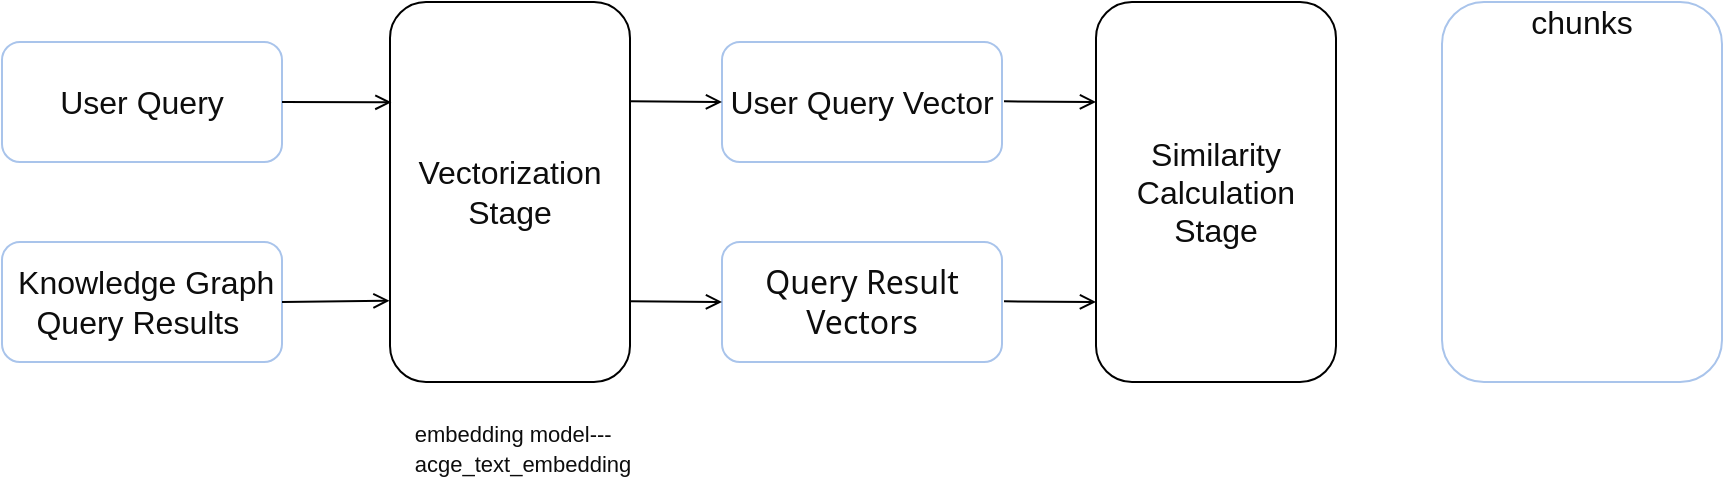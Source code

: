 <mxfile version="24.4.0" type="github">
  <diagram name="第 1 页" id="sEntNGsWxs7oB34xq_ht">
    <mxGraphModel dx="724" dy="360" grid="1" gridSize="10" guides="1" tooltips="1" connect="1" arrows="1" fold="1" page="1" pageScale="1" pageWidth="827" pageHeight="1169" math="0" shadow="0">
      <root>
        <mxCell id="0" />
        <mxCell id="1" parent="0" />
        <mxCell id="h-_IZO1CxU_5eUssk2QU-1" value="&lt;span style=&quot;border: 0px solid rgb(227, 227, 227); box-sizing: border-box; --tw-border-spacing-x: 0; --tw-border-spacing-y: 0; --tw-translate-x: 0; --tw-translate-y: 0; --tw-rotate: 0; --tw-skew-x: 0; --tw-skew-y: 0; --tw-scale-x: 1; --tw-scale-y: 1; --tw-pan-x: ; --tw-pan-y: ; --tw-pinch-zoom: ; --tw-scroll-snap-strictness: proximity; --tw-gradient-from-position: ; --tw-gradient-via-position: ; --tw-gradient-to-position: ; --tw-ordinal: ; --tw-slashed-zero: ; --tw-numeric-figure: ; --tw-numeric-spacing: ; --tw-numeric-fraction: ; --tw-ring-inset: ; --tw-ring-offset-width: 0px; --tw-ring-offset-color: #fff; --tw-ring-color: rgba(69,89,164,.5); --tw-ring-offset-shadow: 0 0 transparent; --tw-ring-shadow: 0 0 transparent; --tw-shadow: 0 0 transparent; --tw-shadow-colored: 0 0 transparent; --tw-blur: ; --tw-brightness: ; --tw-contrast: ; --tw-grayscale: ; --tw-hue-rotate: ; --tw-invert: ; --tw-saturate: ; --tw-sepia: ; --tw-drop-shadow: ; --tw-backdrop-blur: ; --tw-backdrop-brightness: ; --tw-backdrop-contrast: ; --tw-backdrop-grayscale: ; --tw-backdrop-hue-rotate: ; --tw-backdrop-invert: ; --tw-backdrop-opacity: ; --tw-backdrop-saturate: ; --tw-backdrop-sepia: ; --tw-contain-size: ; --tw-contain-layout: ; --tw-contain-paint: ; --tw-contain-style: ; color: rgb(13, 13, 13); font-size: 16px; text-align: left; white-space-collapse: preserve;&quot;&gt;&lt;font style=&quot;&quot; face=&quot;Helvetica&quot;&gt;User Query&lt;/font&gt;&lt;/span&gt;" style="rounded=1;whiteSpace=wrap;html=1;strokeColor=#A9C4EB;" vertex="1" parent="1">
          <mxGeometry x="160" y="100" width="140" height="60" as="geometry" />
        </mxCell>
        <mxCell id="h-_IZO1CxU_5eUssk2QU-2" value="&lt;span style=&quot;color: rgb(13, 13, 13); font-family: Söhne, ui-sans-serif, system-ui, -apple-system, &amp;quot;Segoe UI&amp;quot;, Roboto, Ubuntu, Cantarell, &amp;quot;Noto Sans&amp;quot;, sans-serif, &amp;quot;Helvetica Neue&amp;quot;, Arial, &amp;quot;Apple Color Emoji&amp;quot;, &amp;quot;Segoe UI Emoji&amp;quot;, &amp;quot;Segoe UI Symbol&amp;quot;, &amp;quot;Noto Color Emoji&amp;quot;; font-size: 16px; text-align: left; white-space-collapse: preserve;&quot;&gt; &lt;/span&gt;&lt;span style=&quot;border: 0px solid rgb(227, 227, 227); box-sizing: border-box; --tw-border-spacing-x: 0; --tw-border-spacing-y: 0; --tw-translate-x: 0; --tw-translate-y: 0; --tw-rotate: 0; --tw-skew-x: 0; --tw-skew-y: 0; --tw-scale-x: 1; --tw-scale-y: 1; --tw-pan-x: ; --tw-pan-y: ; --tw-pinch-zoom: ; --tw-scroll-snap-strictness: proximity; --tw-gradient-from-position: ; --tw-gradient-via-position: ; --tw-gradient-to-position: ; --tw-ordinal: ; --tw-slashed-zero: ; --tw-numeric-figure: ; --tw-numeric-spacing: ; --tw-numeric-fraction: ; --tw-ring-inset: ; --tw-ring-offset-width: 0px; --tw-ring-offset-color: #fff; --tw-ring-color: rgba(69,89,164,.5); --tw-ring-offset-shadow: 0 0 transparent; --tw-ring-shadow: 0 0 transparent; --tw-shadow: 0 0 transparent; --tw-shadow-colored: 0 0 transparent; --tw-blur: ; --tw-brightness: ; --tw-contrast: ; --tw-grayscale: ; --tw-hue-rotate: ; --tw-invert: ; --tw-saturate: ; --tw-sepia: ; --tw-drop-shadow: ; --tw-backdrop-blur: ; --tw-backdrop-brightness: ; --tw-backdrop-contrast: ; --tw-backdrop-grayscale: ; --tw-backdrop-hue-rotate: ; --tw-backdrop-invert: ; --tw-backdrop-opacity: ; --tw-backdrop-saturate: ; --tw-backdrop-sepia: ; --tw-contain-size: ; --tw-contain-layout: ; --tw-contain-paint: ; --tw-contain-style: ; color: rgb(13, 13, 13); font-size: 16px; text-align: left; white-space-collapse: preserve;&quot;&gt;&lt;font face=&quot;Helvetica&quot;&gt;Knowledge Graph Query Results&lt;/font&gt;&lt;/span&gt;&lt;span style=&quot;color: rgb(13, 13, 13); font-family: Söhne, ui-sans-serif, system-ui, -apple-system, &amp;quot;Segoe UI&amp;quot;, Roboto, Ubuntu, Cantarell, &amp;quot;Noto Sans&amp;quot;, sans-serif, &amp;quot;Helvetica Neue&amp;quot;, Arial, &amp;quot;Apple Color Emoji&amp;quot;, &amp;quot;Segoe UI Emoji&amp;quot;, &amp;quot;Segoe UI Symbol&amp;quot;, &amp;quot;Noto Color Emoji&amp;quot;; font-size: 16px; text-align: left; white-space-collapse: preserve;&quot;&gt; &lt;/span&gt;" style="rounded=1;whiteSpace=wrap;html=1;strokeColor=#A9C4EB;" vertex="1" parent="1">
          <mxGeometry x="160" y="200" width="140" height="60" as="geometry" />
        </mxCell>
        <mxCell id="h-_IZO1CxU_5eUssk2QU-3" value="&lt;span style=&quot;border: 0px solid rgb(227, 227, 227); box-sizing: border-box; --tw-border-spacing-x: 0; --tw-border-spacing-y: 0; --tw-translate-x: 0; --tw-translate-y: 0; --tw-rotate: 0; --tw-skew-x: 0; --tw-skew-y: 0; --tw-scale-x: 1; --tw-scale-y: 1; --tw-pan-x: ; --tw-pan-y: ; --tw-pinch-zoom: ; --tw-scroll-snap-strictness: proximity; --tw-gradient-from-position: ; --tw-gradient-via-position: ; --tw-gradient-to-position: ; --tw-ordinal: ; --tw-slashed-zero: ; --tw-numeric-figure: ; --tw-numeric-spacing: ; --tw-numeric-fraction: ; --tw-ring-inset: ; --tw-ring-offset-width: 0px; --tw-ring-offset-color: #fff; --tw-ring-color: rgba(69,89,164,.5); --tw-ring-offset-shadow: 0 0 transparent; --tw-ring-shadow: 0 0 transparent; --tw-shadow: 0 0 transparent; --tw-shadow-colored: 0 0 transparent; --tw-blur: ; --tw-brightness: ; --tw-contrast: ; --tw-grayscale: ; --tw-hue-rotate: ; --tw-invert: ; --tw-saturate: ; --tw-sepia: ; --tw-drop-shadow: ; --tw-backdrop-blur: ; --tw-backdrop-brightness: ; --tw-backdrop-contrast: ; --tw-backdrop-grayscale: ; --tw-backdrop-hue-rotate: ; --tw-backdrop-invert: ; --tw-backdrop-opacity: ; --tw-backdrop-saturate: ; --tw-backdrop-sepia: ; --tw-contain-size: ; --tw-contain-layout: ; --tw-contain-paint: ; --tw-contain-style: ; color: rgb(13, 13, 13); font-size: 16px; text-align: left; white-space-collapse: preserve; background-color: rgb(255, 255, 255);&quot;&gt;&lt;font style=&quot;&quot; face=&quot;Helvetica&quot;&gt;Vectorization Stage&lt;/font&gt;&lt;/span&gt;" style="rounded=1;whiteSpace=wrap;html=1;" vertex="1" parent="1">
          <mxGeometry x="354" y="80" width="120" height="190" as="geometry" />
        </mxCell>
        <mxCell id="h-_IZO1CxU_5eUssk2QU-4" value="&lt;div style=&quot;text-align: left;&quot;&gt;&lt;span style=&quot;background-color: initial; white-space: pre-wrap;&quot;&gt;&lt;font style=&quot;font-size: 11px;&quot; face=&quot;Helvetica&quot; color=&quot;#0d0d0d&quot;&gt;embedding model---acge_text_embedding&lt;/font&gt;&lt;/span&gt;&lt;/div&gt;" style="text;html=1;align=center;verticalAlign=middle;resizable=0;points=[];autosize=1;strokeColor=none;fillColor=none;" vertex="1" parent="1">
          <mxGeometry x="305" y="288" width="230" height="30" as="geometry" />
        </mxCell>
        <mxCell id="h-_IZO1CxU_5eUssk2QU-5" value="" style="endArrow=open;html=1;rounded=0;endFill=0;exitX=1;exitY=0.5;exitDx=0;exitDy=0;entryX=0.006;entryY=0.264;entryDx=0;entryDy=0;entryPerimeter=0;" edge="1" parent="1" source="h-_IZO1CxU_5eUssk2QU-1" target="h-_IZO1CxU_5eUssk2QU-3">
          <mxGeometry width="50" height="50" relative="1" as="geometry">
            <mxPoint x="270" y="120" as="sourcePoint" />
            <mxPoint x="330" y="140" as="targetPoint" />
          </mxGeometry>
        </mxCell>
        <mxCell id="h-_IZO1CxU_5eUssk2QU-6" value="" style="endArrow=open;html=1;rounded=0;endFill=0;exitX=1;exitY=0.5;exitDx=0;exitDy=0;entryX=-0.002;entryY=0.786;entryDx=0;entryDy=0;entryPerimeter=0;" edge="1" parent="1" source="h-_IZO1CxU_5eUssk2QU-2" target="h-_IZO1CxU_5eUssk2QU-3">
          <mxGeometry width="50" height="50" relative="1" as="geometry">
            <mxPoint x="290" y="140" as="sourcePoint" />
            <mxPoint x="365" y="140" as="targetPoint" />
          </mxGeometry>
        </mxCell>
        <mxCell id="h-_IZO1CxU_5eUssk2QU-7" value="&lt;font color=&quot;#0d0d0d&quot;&gt;&lt;span style=&quot;font-size: 16px; white-space-collapse: preserve;&quot;&gt;User Query Vector&lt;/span&gt;&lt;/font&gt;" style="rounded=1;whiteSpace=wrap;html=1;strokeColor=#A9C4EB;" vertex="1" parent="1">
          <mxGeometry x="520" y="100" width="140" height="60" as="geometry" />
        </mxCell>
        <mxCell id="h-_IZO1CxU_5eUssk2QU-8" value="&lt;div style=&quot;&quot;&gt;&lt;span style=&quot;background-color: initial; font-size: 16px; white-space-collapse: preserve;&quot;&gt;&lt;font face=&quot;Söhne, ui-sans-serif, system-ui, -apple-system, Segoe UI, Roboto, Ubuntu, Cantarell, Noto Sans, sans-serif, Helvetica Neue, Arial, Apple Color Emoji, Segoe UI Emoji, Segoe UI Symbol, Noto Color Emoji&quot; color=&quot;#0d0d0d&quot;&gt;Query Result Vectors&lt;/font&gt;&lt;/span&gt;&lt;/div&gt;" style="rounded=1;whiteSpace=wrap;html=1;strokeColor=#A9C4EB;align=center;" vertex="1" parent="1">
          <mxGeometry x="520" y="200" width="140" height="60" as="geometry" />
        </mxCell>
        <mxCell id="h-_IZO1CxU_5eUssk2QU-9" value="" style="endArrow=open;html=1;rounded=0;endFill=0;exitX=1;exitY=0.5;exitDx=0;exitDy=0;" edge="1" parent="1">
          <mxGeometry width="50" height="50" relative="1" as="geometry">
            <mxPoint x="474" y="129.66" as="sourcePoint" />
            <mxPoint x="520" y="130" as="targetPoint" />
          </mxGeometry>
        </mxCell>
        <mxCell id="h-_IZO1CxU_5eUssk2QU-10" value="" style="endArrow=open;html=1;rounded=0;endFill=0;exitX=1;exitY=0.5;exitDx=0;exitDy=0;" edge="1" parent="1">
          <mxGeometry width="50" height="50" relative="1" as="geometry">
            <mxPoint x="474" y="229.66" as="sourcePoint" />
            <mxPoint x="520" y="230" as="targetPoint" />
          </mxGeometry>
        </mxCell>
        <mxCell id="h-_IZO1CxU_5eUssk2QU-11" value="&lt;div style=&quot;&quot;&gt;&lt;span style=&quot;background-color: initial; font-size: 16px; white-space-collapse: preserve;&quot;&gt;&lt;font color=&quot;#0d0d0d&quot;&gt;Similarity Calculation Stage&lt;/font&gt;&lt;/span&gt;&lt;/div&gt;" style="rounded=1;whiteSpace=wrap;html=1;align=center;" vertex="1" parent="1">
          <mxGeometry x="707" y="80" width="120" height="190" as="geometry" />
        </mxCell>
        <mxCell id="h-_IZO1CxU_5eUssk2QU-12" value="" style="endArrow=open;html=1;rounded=0;endFill=0;exitX=1;exitY=0.5;exitDx=0;exitDy=0;" edge="1" parent="1">
          <mxGeometry width="50" height="50" relative="1" as="geometry">
            <mxPoint x="661" y="129.66" as="sourcePoint" />
            <mxPoint x="707" y="130" as="targetPoint" />
          </mxGeometry>
        </mxCell>
        <mxCell id="h-_IZO1CxU_5eUssk2QU-13" value="" style="endArrow=open;html=1;rounded=0;endFill=0;exitX=1;exitY=0.5;exitDx=0;exitDy=0;" edge="1" parent="1">
          <mxGeometry width="50" height="50" relative="1" as="geometry">
            <mxPoint x="661" y="229.66" as="sourcePoint" />
            <mxPoint x="707" y="230" as="targetPoint" />
          </mxGeometry>
        </mxCell>
        <mxCell id="h-_IZO1CxU_5eUssk2QU-14" value="&lt;div style=&quot;&quot;&gt;&lt;br&gt;&lt;/div&gt;" style="rounded=1;whiteSpace=wrap;html=1;strokeColor=#A9C4EB;align=center;" vertex="1" parent="1">
          <mxGeometry x="880" y="80" width="140" height="190" as="geometry" />
        </mxCell>
        <mxCell id="h-_IZO1CxU_5eUssk2QU-15" value="&lt;span style=&quot;color: rgb(13, 13, 13); font-size: 16px; white-space-collapse: preserve;&quot;&gt;chunks&lt;/span&gt;" style="rounded=0;whiteSpace=wrap;html=1;dashed=1;strokeColor=none;fillColor=none;" vertex="1" parent="1">
          <mxGeometry x="890" y="80" width="120" height="20" as="geometry" />
        </mxCell>
      </root>
    </mxGraphModel>
  </diagram>
</mxfile>
